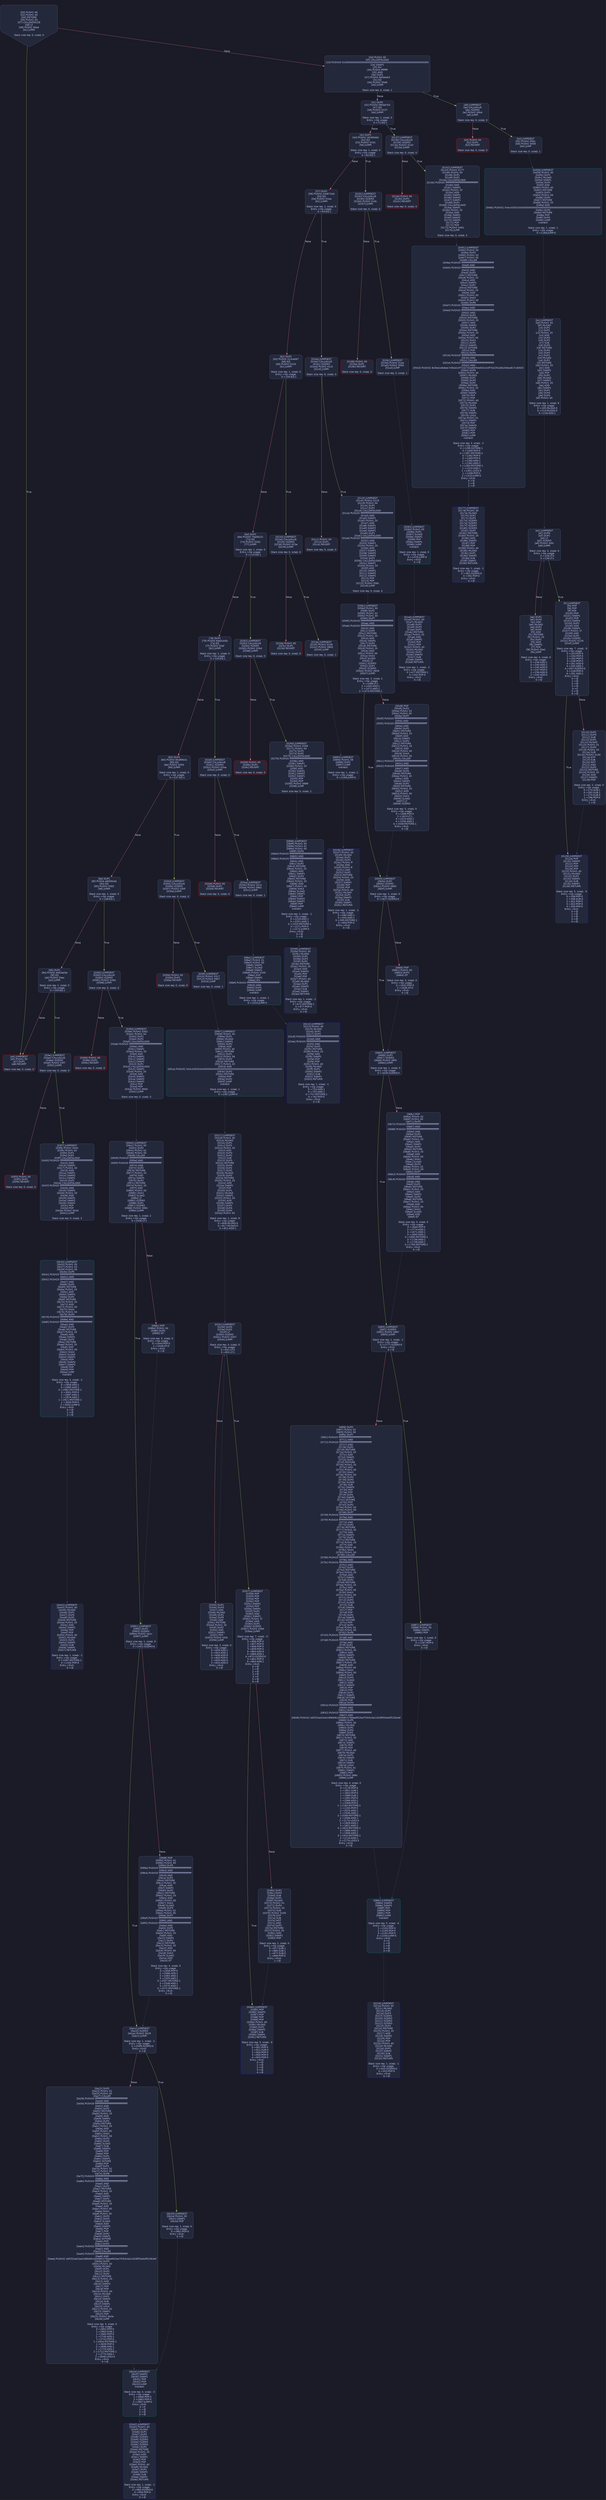 digraph G {
    node [shape=box, style="filled, rounded", color="#565f89", fontcolor="#c0caf5", fontname="Helvetica", fillcolor="#24283b"];
    edge [color="#414868", fontcolor="#c0caf5", fontname="Helvetica"];
    bgcolor="#1a1b26";
    0 [ label = "[00] PUSH1 60
[02] PUSH1 40
[04] MSTORE
[05] PUSH1 04
[07] CALLDATASIZE
[08] LT
[09] PUSH2 00a4
[0c] JUMPI

Stack size req: 0, sizeΔ: 0
" shape = invhouse]
    1 [ label = "[0d] PUSH1 00
[0f] CALLDATALOAD
[10] PUSH29 0100000000000000000000000000000000000000000000000000000000
[2e] SWAP1
[2f] DIV
[30] PUSH4 ffffffff
[35] AND
[36] DUP1
[37] PUSH4 06fdde03
[3c] EQ
[3d] PUSH2 00a9
[40] JUMPI

Stack size req: 0, sizeΔ: 1
"]
    2 [ label = "[41] DUP1
[42] PUSH4 095ea7b3
[47] EQ
[48] PUSH2 0137
[4b] JUMPI

Stack size req: 1, sizeΔ: 0
Entry->Op usage:
	0->71:EQ:1
"]
    3 [ label = "[4c] DUP1
[4d] PUSH4 18160ddd
[52] EQ
[53] PUSH2 0191
[56] JUMPI

Stack size req: 1, sizeΔ: 0
Entry->Op usage:
	0->82:EQ:1
"]
    4 [ label = "[57] DUP1
[58] PUSH4 23b872dd
[5d] EQ
[5e] PUSH2 01ba
[61] JUMPI

Stack size req: 1, sizeΔ: 0
Entry->Op usage:
	0->93:EQ:1
"]
    5 [ label = "[62] DUP1
[63] PUSH4 313ce567
[68] EQ
[69] PUSH2 0233
[6c] JUMPI

Stack size req: 1, sizeΔ: 0
Entry->Op usage:
	0->104:EQ:1
"]
    6 [ label = "[6d] DUP1
[6e] PUSH4 70a08231
[73] EQ
[74] PUSH2 0262
[77] JUMPI

Stack size req: 1, sizeΔ: 0
Entry->Op usage:
	0->115:EQ:1
"]
    7 [ label = "[78] DUP1
[79] PUSH4 8da5cb5b
[7e] EQ
[7f] PUSH2 02af
[82] JUMPI

Stack size req: 1, sizeΔ: 0
Entry->Op usage:
	0->126:EQ:1
"]
    8 [ label = "[83] DUP1
[84] PUSH4 95d89b41
[89] EQ
[8a] PUSH2 0304
[8d] JUMPI

Stack size req: 1, sizeΔ: 0
Entry->Op usage:
	0->137:EQ:1
"]
    9 [ label = "[8e] DUP1
[8f] PUSH4 a9059cbb
[94] EQ
[95] PUSH2 0392
[98] JUMPI

Stack size req: 1, sizeΔ: 0
Entry->Op usage:
	0->148:EQ:1
"]
    10 [ label = "[99] DUP1
[9a] PUSH4 dd62ed3e
[9f] EQ
[a0] PUSH2 03ec
[a3] JUMPI

Stack size req: 1, sizeΔ: 0
Entry->Op usage:
	0->159:EQ:1
"]
    11 [ label = "[a4] JUMPDEST
[a5] PUSH1 00
[a7] DUP1
[a8] REVERT

Stack size req: 0, sizeΔ: 0
" color = "red"]
    12 [ label = "[a9] JUMPDEST
[aa] CALLVALUE
[ab] ISZERO
[ac] PUSH2 00b4
[af] JUMPI

Stack size req: 0, sizeΔ: 0
"]
    13 [ label = "[b0] PUSH1 00
[b2] DUP1
[b3] REVERT

Stack size req: 0, sizeΔ: 0
" color = "red"]
    14 [ label = "[b4] JUMPDEST
[b5] PUSH2 00bc
[b8] PUSH2 0458
[bb] JUMP

Stack size req: 0, sizeΔ: 1
"]
    15 [ label = "[bc] JUMPDEST
[bd] PUSH1 40
[bf] MLOAD
[c0] DUP1
[c1] DUP1
[c2] PUSH1 20
[c4] ADD
[c5] DUP3
[c6] DUP2
[c7] SUB
[c8] DUP3
[c9] MSTORE
[ca] DUP4
[cb] DUP2
[cc] DUP2
[cd] MLOAD
[ce] DUP2
[cf] MSTORE
[d0] PUSH1 20
[d2] ADD
[d3] SWAP2
[d4] POP
[d5] DUP1
[d6] MLOAD
[d7] SWAP1
[d8] PUSH1 20
[da] ADD
[db] SWAP1
[dc] DUP1
[dd] DUP4
[de] DUP4
[df] PUSH1 00

Stack size req: 1, sizeΔ: 9
Entry->Op usage:
	0->205:MLOAD:0
	0->214:MLOAD:0
	0->218:ADD:1
"]
    16 [ label = "[e1] JUMPDEST
[e2] DUP4
[e3] DUP2
[e4] LT
[e5] ISZERO
[e6] PUSH2 00fc
[e9] JUMPI

Stack size req: 4, sizeΔ: 0
Entry->Op usage:
	0->228:LT:0
	3->228:LT:1
"]
    17 [ label = "[ea] DUP1
[eb] DUP3
[ec] ADD
[ed] MLOAD
[ee] DUP2
[ef] DUP5
[f0] ADD
[f1] MSTORE
[f2] PUSH1 20
[f4] DUP2
[f5] ADD
[f6] SWAP1
[f7] POP
[f8] PUSH2 00e1
[fb] JUMP

Stack size req: 3, sizeΔ: 0
Entry->Op usage:
	0->236:ADD:1
	0->240:ADD:1
	0->245:ADD:0
	0->247:POP:0
	1->236:ADD:0
	2->240:ADD:0
Entry->Exit:
	0->😵
"]
    18 [ label = "[fc] JUMPDEST
[fd] POP
[fe] POP
[ff] POP
[0100] POP
[0101] SWAP1
[0102] POP
[0103] SWAP1
[0104] DUP2
[0105] ADD
[0106] SWAP1
[0107] PUSH1 1f
[0109] AND
[010a] DUP1
[010b] ISZERO
[010c] PUSH2 0129
[010f] JUMPI

Stack size req: 7, sizeΔ: -5
Entry->Op usage:
	0->253:POP:0
	1->254:POP:0
	2->255:POP:0
	3->256:POP:0
	4->261:ADD:0
	4->265:AND:1
	4->267:ISZERO:0
	5->258:POP:0
	6->261:ADD:1
Entry->Exit:
	0->😵
	1->😵
	2->😵
	3->😵
	4->0
	5->😵
	6->😵
"]
    19 [ label = "[0110] DUP1
[0111] DUP3
[0112] SUB
[0113] DUP1
[0114] MLOAD
[0115] PUSH1 01
[0117] DUP4
[0118] PUSH1 20
[011a] SUB
[011b] PUSH2 0100
[011e] EXP
[011f] SUB
[0120] NOT
[0121] AND
[0122] DUP2
[0123] MSTORE
[0124] PUSH1 20
[0126] ADD
[0127] SWAP2
[0128] POP

Stack size req: 2, sizeΔ: 0
Entry->Op usage:
	0->274:SUB:1
	0->282:SUB:1
	1->274:SUB:0
	1->296:POP:0
Entry->Exit:
	1->😵
"]
    20 [ label = "[0129] JUMPDEST
[012a] POP
[012b] SWAP3
[012c] POP
[012d] POP
[012e] POP
[012f] PUSH1 40
[0131] MLOAD
[0132] DUP1
[0133] SWAP2
[0134] SUB
[0135] SWAP1
[0136] RETURN

Stack size req: 5, sizeΔ: -5
Entry->Op usage:
	0->298:POP:0
	1->308:SUB:0
	2->301:POP:0
	3->302:POP:0
	4->300:POP:0
Entry->Exit:
	0->😵
	1->😵
	2->😵
	3->😵
	4->😵
" color = "darkblue"]
    21 [ label = "[0137] JUMPDEST
[0138] CALLVALUE
[0139] ISZERO
[013a] PUSH2 0142
[013d] JUMPI

Stack size req: 0, sizeΔ: 0
"]
    22 [ label = "[013e] PUSH1 00
[0140] DUP1
[0141] REVERT

Stack size req: 0, sizeΔ: 0
" color = "red"]
    23 [ label = "[0142] JUMPDEST
[0143] PUSH2 0177
[0146] PUSH1 04
[0148] DUP1
[0149] DUP1
[014a] CALLDATALOAD
[014b] PUSH20 ffffffffffffffffffffffffffffffffffffffff
[0160] AND
[0161] SWAP1
[0162] PUSH1 20
[0164] ADD
[0165] SWAP1
[0166] SWAP2
[0167] SWAP1
[0168] DUP1
[0169] CALLDATALOAD
[016a] SWAP1
[016b] PUSH1 20
[016d] ADD
[016e] SWAP1
[016f] SWAP2
[0170] SWAP1
[0171] POP
[0172] POP
[0173] PUSH2 0491
[0176] JUMP

Stack size req: 0, sizeΔ: 3
"]
    24 [ label = "[0177] JUMPDEST
[0178] PUSH1 40
[017a] MLOAD
[017b] DUP1
[017c] DUP3
[017d] ISZERO
[017e] ISZERO
[017f] ISZERO
[0180] ISZERO
[0181] DUP2
[0182] MSTORE
[0183] PUSH1 20
[0185] ADD
[0186] SWAP2
[0187] POP
[0188] POP
[0189] PUSH1 40
[018b] MLOAD
[018c] DUP1
[018d] SWAP2
[018e] SUB
[018f] SWAP1
[0190] RETURN

Stack size req: 1, sizeΔ: -1
Entry->Op usage:
	0->381:ISZERO:0
	0->391:POP:0
Entry->Exit:
	0->😵
" color = "darkblue"]
    25 [ label = "[0191] JUMPDEST
[0192] CALLVALUE
[0193] ISZERO
[0194] PUSH2 019c
[0197] JUMPI

Stack size req: 0, sizeΔ: 0
"]
    26 [ label = "[0198] PUSH1 00
[019a] DUP1
[019b] REVERT

Stack size req: 0, sizeΔ: 0
" color = "red"]
    27 [ label = "[019c] JUMPDEST
[019d] PUSH2 01a4
[01a0] PUSH2 0583
[01a3] JUMP

Stack size req: 0, sizeΔ: 1
"]
    28 [ label = "[01a4] JUMPDEST
[01a5] PUSH1 40
[01a7] MLOAD
[01a8] DUP1
[01a9] DUP3
[01aa] DUP2
[01ab] MSTORE
[01ac] PUSH1 20
[01ae] ADD
[01af] SWAP2
[01b0] POP
[01b1] POP
[01b2] PUSH1 40
[01b4] MLOAD
[01b5] DUP1
[01b6] SWAP2
[01b7] SUB
[01b8] SWAP1
[01b9] RETURN

Stack size req: 1, sizeΔ: -1
Entry->Op usage:
	0->427:MSTORE:1
	0->432:POP:0
Entry->Exit:
	0->😵
" color = "darkblue"]
    29 [ label = "[01ba] JUMPDEST
[01bb] CALLVALUE
[01bc] ISZERO
[01bd] PUSH2 01c5
[01c0] JUMPI

Stack size req: 0, sizeΔ: 0
"]
    30 [ label = "[01c1] PUSH1 00
[01c3] DUP1
[01c4] REVERT

Stack size req: 0, sizeΔ: 0
" color = "red"]
    31 [ label = "[01c5] JUMPDEST
[01c6] PUSH2 0219
[01c9] PUSH1 04
[01cb] DUP1
[01cc] DUP1
[01cd] CALLDATALOAD
[01ce] PUSH20 ffffffffffffffffffffffffffffffffffffffff
[01e3] AND
[01e4] SWAP1
[01e5] PUSH1 20
[01e7] ADD
[01e8] SWAP1
[01e9] SWAP2
[01ea] SWAP1
[01eb] DUP1
[01ec] CALLDATALOAD
[01ed] PUSH20 ffffffffffffffffffffffffffffffffffffffff
[0202] AND
[0203] SWAP1
[0204] PUSH1 20
[0206] ADD
[0207] SWAP1
[0208] SWAP2
[0209] SWAP1
[020a] DUP1
[020b] CALLDATALOAD
[020c] SWAP1
[020d] PUSH1 20
[020f] ADD
[0210] SWAP1
[0211] SWAP2
[0212] SWAP1
[0213] POP
[0214] POP
[0215] PUSH2 058c
[0218] JUMP

Stack size req: 0, sizeΔ: 4
"]
    32 [ label = "[0219] JUMPDEST
[021a] PUSH1 40
[021c] MLOAD
[021d] DUP1
[021e] DUP3
[021f] ISZERO
[0220] ISZERO
[0221] ISZERO
[0222] ISZERO
[0223] DUP2
[0224] MSTORE
[0225] PUSH1 20
[0227] ADD
[0228] SWAP2
[0229] POP
[022a] POP
[022b] PUSH1 40
[022d] MLOAD
[022e] DUP1
[022f] SWAP2
[0230] SUB
[0231] SWAP1
[0232] RETURN

Stack size req: 1, sizeΔ: -1
Entry->Op usage:
	0->543:ISZERO:0
	0->553:POP:0
Entry->Exit:
	0->😵
" color = "darkblue"]
    33 [ label = "[0233] JUMPDEST
[0234] CALLVALUE
[0235] ISZERO
[0236] PUSH2 023e
[0239] JUMPI

Stack size req: 0, sizeΔ: 0
"]
    34 [ label = "[023a] PUSH1 00
[023c] DUP1
[023d] REVERT

Stack size req: 0, sizeΔ: 0
" color = "red"]
    35 [ label = "[023e] JUMPDEST
[023f] PUSH2 0246
[0242] PUSH2 0893
[0245] JUMP

Stack size req: 0, sizeΔ: 1
"]
    36 [ label = "[0246] JUMPDEST
[0247] PUSH1 40
[0249] MLOAD
[024a] DUP1
[024b] DUP3
[024c] PUSH1 ff
[024e] AND
[024f] PUSH1 ff
[0251] AND
[0252] DUP2
[0253] MSTORE
[0254] PUSH1 20
[0256] ADD
[0257] SWAP2
[0258] POP
[0259] POP
[025a] PUSH1 40
[025c] MLOAD
[025d] DUP1
[025e] SWAP2
[025f] SUB
[0260] SWAP1
[0261] RETURN

Stack size req: 1, sizeΔ: -1
Entry->Op usage:
	0->590:AND:1
	0->593:AND:1
	0->595:MSTORE:1
	0->600:POP:0
Entry->Exit:
	0->😵
" color = "darkblue"]
    37 [ label = "[0262] JUMPDEST
[0263] CALLVALUE
[0264] ISZERO
[0265] PUSH2 026d
[0268] JUMPI

Stack size req: 0, sizeΔ: 0
"]
    38 [ label = "[0269] PUSH1 00
[026b] DUP1
[026c] REVERT

Stack size req: 0, sizeΔ: 0
" color = "red"]
    39 [ label = "[026d] JUMPDEST
[026e] PUSH2 0299
[0271] PUSH1 04
[0273] DUP1
[0274] DUP1
[0275] CALLDATALOAD
[0276] PUSH20 ffffffffffffffffffffffffffffffffffffffff
[028b] AND
[028c] SWAP1
[028d] PUSH1 20
[028f] ADD
[0290] SWAP1
[0291] SWAP2
[0292] SWAP1
[0293] POP
[0294] POP
[0295] PUSH2 0898
[0298] JUMP

Stack size req: 0, sizeΔ: 2
"]
    40 [ label = "[0299] JUMPDEST
[029a] PUSH1 40
[029c] MLOAD
[029d] DUP1
[029e] DUP3
[029f] DUP2
[02a0] MSTORE
[02a1] PUSH1 20
[02a3] ADD
[02a4] SWAP2
[02a5] POP
[02a6] POP
[02a7] PUSH1 40
[02a9] MLOAD
[02aa] DUP1
[02ab] SWAP2
[02ac] SUB
[02ad] SWAP1
[02ae] RETURN

Stack size req: 1, sizeΔ: -1
Entry->Op usage:
	0->672:MSTORE:1
	0->677:POP:0
Entry->Exit:
	0->😵
" color = "darkblue"]
    41 [ label = "[02af] JUMPDEST
[02b0] CALLVALUE
[02b1] ISZERO
[02b2] PUSH2 02ba
[02b5] JUMPI

Stack size req: 0, sizeΔ: 0
"]
    42 [ label = "[02b6] PUSH1 00
[02b8] DUP1
[02b9] REVERT

Stack size req: 0, sizeΔ: 0
" color = "red"]
    43 [ label = "[02ba] JUMPDEST
[02bb] PUSH2 02c2
[02be] PUSH2 08e1
[02c1] JUMP

Stack size req: 0, sizeΔ: 1
"]
    44 [ label = "[02c2] JUMPDEST
[02c3] PUSH1 40
[02c5] MLOAD
[02c6] DUP1
[02c7] DUP3
[02c8] PUSH20 ffffffffffffffffffffffffffffffffffffffff
[02dd] AND
[02de] PUSH20 ffffffffffffffffffffffffffffffffffffffff
[02f3] AND
[02f4] DUP2
[02f5] MSTORE
[02f6] PUSH1 20
[02f8] ADD
[02f9] SWAP2
[02fa] POP
[02fb] POP
[02fc] PUSH1 40
[02fe] MLOAD
[02ff] DUP1
[0300] SWAP2
[0301] SUB
[0302] SWAP1
[0303] RETURN

Stack size req: 1, sizeΔ: -1
Entry->Op usage:
	0->733:AND:1
	0->755:AND:1
	0->757:MSTORE:1
	0->762:POP:0
Entry->Exit:
	0->😵
" color = "darkblue"]
    45 [ label = "[0304] JUMPDEST
[0305] CALLVALUE
[0306] ISZERO
[0307] PUSH2 030f
[030a] JUMPI

Stack size req: 0, sizeΔ: 0
"]
    46 [ label = "[030b] PUSH1 00
[030d] DUP1
[030e] REVERT

Stack size req: 0, sizeΔ: 0
" color = "red"]
    47 [ label = "[030f] JUMPDEST
[0310] PUSH2 0317
[0313] PUSH2 0907
[0316] JUMP

Stack size req: 0, sizeΔ: 1
"]
    48 [ label = "[0317] JUMPDEST
[0318] PUSH1 40
[031a] MLOAD
[031b] DUP1
[031c] DUP1
[031d] PUSH1 20
[031f] ADD
[0320] DUP3
[0321] DUP2
[0322] SUB
[0323] DUP3
[0324] MSTORE
[0325] DUP4
[0326] DUP2
[0327] DUP2
[0328] MLOAD
[0329] DUP2
[032a] MSTORE
[032b] PUSH1 20
[032d] ADD
[032e] SWAP2
[032f] POP
[0330] DUP1
[0331] MLOAD
[0332] SWAP1
[0333] PUSH1 20
[0335] ADD
[0336] SWAP1
[0337] DUP1
[0338] DUP4
[0339] DUP4
[033a] PUSH1 00

Stack size req: 1, sizeΔ: 9
Entry->Op usage:
	0->808:MLOAD:0
	0->817:MLOAD:0
	0->821:ADD:1
"]
    49 [ label = "[033c] JUMPDEST
[033d] DUP4
[033e] DUP2
[033f] LT
[0340] ISZERO
[0341] PUSH2 0357
[0344] JUMPI

Stack size req: 4, sizeΔ: 0
Entry->Op usage:
	0->831:LT:0
	3->831:LT:1
"]
    50 [ label = "[0345] DUP1
[0346] DUP3
[0347] ADD
[0348] MLOAD
[0349] DUP2
[034a] DUP5
[034b] ADD
[034c] MSTORE
[034d] PUSH1 20
[034f] DUP2
[0350] ADD
[0351] SWAP1
[0352] POP
[0353] PUSH2 033c
[0356] JUMP

Stack size req: 3, sizeΔ: 0
Entry->Op usage:
	0->839:ADD:1
	0->843:ADD:1
	0->848:ADD:0
	0->850:POP:0
	1->839:ADD:0
	2->843:ADD:0
Entry->Exit:
	0->😵
"]
    51 [ label = "[0357] JUMPDEST
[0358] POP
[0359] POP
[035a] POP
[035b] POP
[035c] SWAP1
[035d] POP
[035e] SWAP1
[035f] DUP2
[0360] ADD
[0361] SWAP1
[0362] PUSH1 1f
[0364] AND
[0365] DUP1
[0366] ISZERO
[0367] PUSH2 0384
[036a] JUMPI

Stack size req: 7, sizeΔ: -5
Entry->Op usage:
	0->856:POP:0
	1->857:POP:0
	2->858:POP:0
	3->859:POP:0
	4->864:ADD:0
	4->868:AND:1
	4->870:ISZERO:0
	5->861:POP:0
	6->864:ADD:1
Entry->Exit:
	0->😵
	1->😵
	2->😵
	3->😵
	4->0
	5->😵
	6->😵
"]
    52 [ label = "[036b] DUP1
[036c] DUP3
[036d] SUB
[036e] DUP1
[036f] MLOAD
[0370] PUSH1 01
[0372] DUP4
[0373] PUSH1 20
[0375] SUB
[0376] PUSH2 0100
[0379] EXP
[037a] SUB
[037b] NOT
[037c] AND
[037d] DUP2
[037e] MSTORE
[037f] PUSH1 20
[0381] ADD
[0382] SWAP2
[0383] POP

Stack size req: 2, sizeΔ: 0
Entry->Op usage:
	0->877:SUB:1
	0->885:SUB:1
	1->877:SUB:0
	1->899:POP:0
Entry->Exit:
	1->😵
"]
    53 [ label = "[0384] JUMPDEST
[0385] POP
[0386] SWAP3
[0387] POP
[0388] POP
[0389] POP
[038a] PUSH1 40
[038c] MLOAD
[038d] DUP1
[038e] SWAP2
[038f] SUB
[0390] SWAP1
[0391] RETURN

Stack size req: 5, sizeΔ: -5
Entry->Op usage:
	0->901:POP:0
	1->911:SUB:0
	2->904:POP:0
	3->905:POP:0
	4->903:POP:0
Entry->Exit:
	0->😵
	1->😵
	2->😵
	3->😵
	4->😵
" color = "darkblue"]
    54 [ label = "[0392] JUMPDEST
[0393] CALLVALUE
[0394] ISZERO
[0395] PUSH2 039d
[0398] JUMPI

Stack size req: 0, sizeΔ: 0
"]
    55 [ label = "[0399] PUSH1 00
[039b] DUP1
[039c] REVERT

Stack size req: 0, sizeΔ: 0
" color = "red"]
    56 [ label = "[039d] JUMPDEST
[039e] PUSH2 03d2
[03a1] PUSH1 04
[03a3] DUP1
[03a4] DUP1
[03a5] CALLDATALOAD
[03a6] PUSH20 ffffffffffffffffffffffffffffffffffffffff
[03bb] AND
[03bc] SWAP1
[03bd] PUSH1 20
[03bf] ADD
[03c0] SWAP1
[03c1] SWAP2
[03c2] SWAP1
[03c3] DUP1
[03c4] CALLDATALOAD
[03c5] SWAP1
[03c6] PUSH1 20
[03c8] ADD
[03c9] SWAP1
[03ca] SWAP2
[03cb] SWAP1
[03cc] POP
[03cd] POP
[03ce] PUSH2 0940
[03d1] JUMP

Stack size req: 0, sizeΔ: 3
"]
    57 [ label = "[03d2] JUMPDEST
[03d3] PUSH1 40
[03d5] MLOAD
[03d6] DUP1
[03d7] DUP3
[03d8] ISZERO
[03d9] ISZERO
[03da] ISZERO
[03db] ISZERO
[03dc] DUP2
[03dd] MSTORE
[03de] PUSH1 20
[03e0] ADD
[03e1] SWAP2
[03e2] POP
[03e3] POP
[03e4] PUSH1 40
[03e6] MLOAD
[03e7] DUP1
[03e8] SWAP2
[03e9] SUB
[03ea] SWAP1
[03eb] RETURN

Stack size req: 1, sizeΔ: -1
Entry->Op usage:
	0->984:ISZERO:0
	0->994:POP:0
Entry->Exit:
	0->😵
" color = "darkblue"]
    58 [ label = "[03ec] JUMPDEST
[03ed] CALLVALUE
[03ee] ISZERO
[03ef] PUSH2 03f7
[03f2] JUMPI

Stack size req: 0, sizeΔ: 0
"]
    59 [ label = "[03f3] PUSH1 00
[03f5] DUP1
[03f6] REVERT

Stack size req: 0, sizeΔ: 0
" color = "red"]
    60 [ label = "[03f7] JUMPDEST
[03f8] PUSH2 0442
[03fb] PUSH1 04
[03fd] DUP1
[03fe] DUP1
[03ff] CALLDATALOAD
[0400] PUSH20 ffffffffffffffffffffffffffffffffffffffff
[0415] AND
[0416] SWAP1
[0417] PUSH1 20
[0419] ADD
[041a] SWAP1
[041b] SWAP2
[041c] SWAP1
[041d] DUP1
[041e] CALLDATALOAD
[041f] PUSH20 ffffffffffffffffffffffffffffffffffffffff
[0434] AND
[0435] SWAP1
[0436] PUSH1 20
[0438] ADD
[0439] SWAP1
[043a] SWAP2
[043b] SWAP1
[043c] POP
[043d] POP
[043e] PUSH2 0b34
[0441] JUMP

Stack size req: 0, sizeΔ: 3
"]
    61 [ label = "[0442] JUMPDEST
[0443] PUSH1 40
[0445] MLOAD
[0446] DUP1
[0447] DUP3
[0448] DUP2
[0449] MSTORE
[044a] PUSH1 20
[044c] ADD
[044d] SWAP2
[044e] POP
[044f] POP
[0450] PUSH1 40
[0452] MLOAD
[0453] DUP1
[0454] SWAP2
[0455] SUB
[0456] SWAP1
[0457] RETURN

Stack size req: 1, sizeΔ: -1
Entry->Op usage:
	0->1097:MSTORE:1
	0->1102:POP:0
Entry->Exit:
	0->😵
" color = "darkblue"]
    62 [ label = "[0458] JUMPDEST
[0459] PUSH1 40
[045b] DUP1
[045c] MLOAD
[045d] SWAP1
[045e] DUP2
[045f] ADD
[0460] PUSH1 40
[0462] MSTORE
[0463] DUP1
[0464] PUSH1 06
[0466] DUP2
[0467] MSTORE
[0468] PUSH1 20
[046a] ADD
[046b] PUSH32 544c435553440000000000000000000000000000000000000000000000000000
[048c] DUP2
[048d] MSTORE
[048e] POP
[048f] DUP2
[0490] JUMP
Indirect!

Stack size req: 1, sizeΔ: 1
Entry->Op usage:
	0->1168:JUMP:0
" color = "teal"]
    63 [ label = "[0491] JUMPDEST
[0492] PUSH1 00
[0494] DUP2
[0495] PUSH1 03
[0497] PUSH1 00
[0499] CALLER
[049a] PUSH20 ffffffffffffffffffffffffffffffffffffffff
[04af] AND
[04b0] PUSH20 ffffffffffffffffffffffffffffffffffffffff
[04c5] AND
[04c6] DUP2
[04c7] MSTORE
[04c8] PUSH1 20
[04ca] ADD
[04cb] SWAP1
[04cc] DUP2
[04cd] MSTORE
[04ce] PUSH1 20
[04d0] ADD
[04d1] PUSH1 00
[04d3] SHA3
[04d4] PUSH1 00
[04d6] DUP6
[04d7] PUSH20 ffffffffffffffffffffffffffffffffffffffff
[04ec] AND
[04ed] PUSH20 ffffffffffffffffffffffffffffffffffffffff
[0502] AND
[0503] DUP2
[0504] MSTORE
[0505] PUSH1 20
[0507] ADD
[0508] SWAP1
[0509] DUP2
[050a] MSTORE
[050b] PUSH1 20
[050d] ADD
[050e] PUSH1 00
[0510] SHA3
[0511] DUP2
[0512] SWAP1
[0513] SSTORE
[0514] POP
[0515] DUP3
[0516] PUSH20 ffffffffffffffffffffffffffffffffffffffff
[052b] AND
[052c] CALLER
[052d] PUSH20 ffffffffffffffffffffffffffffffffffffffff
[0542] AND
[0543] PUSH32 8c5be1e5ebec7d5bd14f71427d1e84f3dd0314c0f7b2291e5b200ac8c7c3b925
[0564] DUP5
[0565] PUSH1 40
[0567] MLOAD
[0568] DUP1
[0569] DUP3
[056a] DUP2
[056b] MSTORE
[056c] PUSH1 20
[056e] ADD
[056f] SWAP2
[0570] POP
[0571] POP
[0572] PUSH1 40
[0574] MLOAD
[0575] DUP1
[0576] SWAP2
[0577] SUB
[0578] SWAP1
[0579] LOG3
[057a] PUSH1 01
[057c] SWAP1
[057d] POP
[057e] SWAP3
[057f] SWAP2
[0580] POP
[0581] POP
[0582] JUMP
Indirect!

Stack size req: 3, sizeΔ: -2
Entry->Op usage:
	0->1299:SSTORE:1
	0->1300:POP:0
	0->1387:MSTORE:1
	0->1392:POP:0
	0->1409:POP:0
	1->1260:AND:1
	1->1282:AND:1
	1->1284:MSTORE:1
	1->1323:AND:1
	1->1401:LOG3:4
	1->1408:POP:0
	2->1410:JUMP:0
Entry->Exit:
	0->😵
	1->😵
	2->😵
" color = "teal"]
    64 [ label = "[0583] JUMPDEST
[0584] PUSH1 00
[0586] DUP1
[0587] SLOAD
[0588] SWAP1
[0589] POP
[058a] SWAP1
[058b] JUMP
Indirect!

Stack size req: 1, sizeΔ: 0
Entry->Op usage:
	0->1419:JUMP:0
Entry->Exit:
	0->😵
" color = "teal"]
    65 [ label = "[058c] JUMPDEST
[058d] PUSH1 00
[058f] DUP2
[0590] PUSH1 02
[0592] PUSH1 00
[0594] DUP7
[0595] PUSH20 ffffffffffffffffffffffffffffffffffffffff
[05aa] AND
[05ab] PUSH20 ffffffffffffffffffffffffffffffffffffffff
[05c0] AND
[05c1] DUP2
[05c2] MSTORE
[05c3] PUSH1 20
[05c5] ADD
[05c6] SWAP1
[05c7] DUP2
[05c8] MSTORE
[05c9] PUSH1 20
[05cb] ADD
[05cc] PUSH1 00
[05ce] SHA3
[05cf] SLOAD
[05d0] LT
[05d1] ISZERO
[05d2] DUP1
[05d3] ISZERO
[05d4] PUSH2 0659
[05d7] JUMPI

Stack size req: 3, sizeΔ: 2
Entry->Op usage:
	0->1488:LT:1
	2->1450:AND:1
	2->1472:AND:1
	2->1474:MSTORE:1
"]
    66 [ label = "[05d8] POP
[05d9] DUP2
[05da] PUSH1 03
[05dc] PUSH1 00
[05de] DUP7
[05df] PUSH20 ffffffffffffffffffffffffffffffffffffffff
[05f4] AND
[05f5] PUSH20 ffffffffffffffffffffffffffffffffffffffff
[060a] AND
[060b] DUP2
[060c] MSTORE
[060d] PUSH1 20
[060f] ADD
[0610] SWAP1
[0611] DUP2
[0612] MSTORE
[0613] PUSH1 20
[0615] ADD
[0616] PUSH1 00
[0618] SHA3
[0619] PUSH1 00
[061b] CALLER
[061c] PUSH20 ffffffffffffffffffffffffffffffffffffffff
[0631] AND
[0632] PUSH20 ffffffffffffffffffffffffffffffffffffffff
[0647] AND
[0648] DUP2
[0649] MSTORE
[064a] PUSH1 20
[064c] ADD
[064d] SWAP1
[064e] DUP2
[064f] MSTORE
[0650] PUSH1 20
[0652] ADD
[0653] PUSH1 00
[0655] SHA3
[0656] SLOAD
[0657] LT
[0658] ISZERO

Stack size req: 5, sizeΔ: 0
Entry->Op usage:
	0->1496:POP:0
	2->1623:LT:1
	4->1524:AND:1
	4->1546:AND:1
	4->1548:MSTORE:1
Entry->Exit:
	0->😵
"]
    67 [ label = "[0659] JUMPDEST
[065a] DUP1
[065b] ISZERO
[065c] PUSH2 0665
[065f] JUMPI

Stack size req: 1, sizeΔ: 0
Entry->Op usage:
	0->1627:ISZERO:0
"]
    68 [ label = "[0660] POP
[0661] PUSH1 00
[0663] DUP3
[0664] GT

Stack size req: 3, sizeΔ: 0
Entry->Op usage:
	0->1632:POP:0
	2->1636:GT:0
Entry->Exit:
	0->😵
"]
    69 [ label = "[0665] JUMPDEST
[0666] DUP1
[0667] ISZERO
[0668] PUSH2 06f0
[066b] JUMPI

Stack size req: 1, sizeΔ: 0
Entry->Op usage:
	0->1639:ISZERO:0
"]
    70 [ label = "[066c] POP
[066d] PUSH1 02
[066f] PUSH1 00
[0671] DUP5
[0672] PUSH20 ffffffffffffffffffffffffffffffffffffffff
[0687] AND
[0688] PUSH20 ffffffffffffffffffffffffffffffffffffffff
[069d] AND
[069e] DUP2
[069f] MSTORE
[06a0] PUSH1 20
[06a2] ADD
[06a3] SWAP1
[06a4] DUP2
[06a5] MSTORE
[06a6] PUSH1 20
[06a8] ADD
[06a9] PUSH1 00
[06ab] SHA3
[06ac] SLOAD
[06ad] DUP3
[06ae] PUSH1 02
[06b0] PUSH1 00
[06b2] DUP7
[06b3] PUSH20 ffffffffffffffffffffffffffffffffffffffff
[06c8] AND
[06c9] PUSH20 ffffffffffffffffffffffffffffffffffffffff
[06de] AND
[06df] DUP2
[06e0] MSTORE
[06e1] PUSH1 20
[06e3] ADD
[06e4] SWAP1
[06e5] DUP2
[06e6] MSTORE
[06e7] PUSH1 20
[06e9] ADD
[06ea] PUSH1 00
[06ec] SHA3
[06ed] SLOAD
[06ee] ADD
[06ef] GT

Stack size req: 4, sizeΔ: 0
Entry->Op usage:
	0->1644:POP:0
	2->1774:ADD:1
	3->1671:AND:1
	3->1693:AND:1
	3->1695:MSTORE:1
	3->1736:AND:1
	3->1758:AND:1
	3->1760:MSTORE:1
Entry->Exit:
	0->😵
"]
    71 [ label = "[06f0] JUMPDEST
[06f1] ISZERO
[06f2] PUSH2 0887
[06f5] JUMPI

Stack size req: 1, sizeΔ: -1
Entry->Op usage:
	0->1777:ISZERO:0
Entry->Exit:
	0->😵
"]
    72 [ label = "[06f6] DUP2
[06f7] PUSH1 02
[06f9] PUSH1 00
[06fb] DUP7
[06fc] PUSH20 ffffffffffffffffffffffffffffffffffffffff
[0711] AND
[0712] PUSH20 ffffffffffffffffffffffffffffffffffffffff
[0727] AND
[0728] DUP2
[0729] MSTORE
[072a] PUSH1 20
[072c] ADD
[072d] SWAP1
[072e] DUP2
[072f] MSTORE
[0730] PUSH1 20
[0732] ADD
[0733] PUSH1 00
[0735] SHA3
[0736] PUSH1 00
[0738] DUP3
[0739] DUP3
[073a] SLOAD
[073b] SUB
[073c] SWAP3
[073d] POP
[073e] POP
[073f] DUP2
[0740] SWAP1
[0741] SSTORE
[0742] POP
[0743] DUP2
[0744] PUSH1 03
[0746] PUSH1 00
[0748] DUP7
[0749] PUSH20 ffffffffffffffffffffffffffffffffffffffff
[075e] AND
[075f] PUSH20 ffffffffffffffffffffffffffffffffffffffff
[0774] AND
[0775] DUP2
[0776] MSTORE
[0777] PUSH1 20
[0779] ADD
[077a] SWAP1
[077b] DUP2
[077c] MSTORE
[077d] PUSH1 20
[077f] ADD
[0780] PUSH1 00
[0782] SHA3
[0783] PUSH1 00
[0785] CALLER
[0786] PUSH20 ffffffffffffffffffffffffffffffffffffffff
[079b] AND
[079c] PUSH20 ffffffffffffffffffffffffffffffffffffffff
[07b1] AND
[07b2] DUP2
[07b3] MSTORE
[07b4] PUSH1 20
[07b6] ADD
[07b7] SWAP1
[07b8] DUP2
[07b9] MSTORE
[07ba] PUSH1 20
[07bc] ADD
[07bd] PUSH1 00
[07bf] SHA3
[07c0] PUSH1 00
[07c2] DUP3
[07c3] DUP3
[07c4] SLOAD
[07c5] SUB
[07c6] SWAP3
[07c7] POP
[07c8] POP
[07c9] DUP2
[07ca] SWAP1
[07cb] SSTORE
[07cc] POP
[07cd] DUP2
[07ce] PUSH1 02
[07d0] PUSH1 00
[07d2] DUP6
[07d3] PUSH20 ffffffffffffffffffffffffffffffffffffffff
[07e8] AND
[07e9] PUSH20 ffffffffffffffffffffffffffffffffffffffff
[07fe] AND
[07ff] DUP2
[0800] MSTORE
[0801] PUSH1 20
[0803] ADD
[0804] SWAP1
[0805] DUP2
[0806] MSTORE
[0807] PUSH1 20
[0809] ADD
[080a] PUSH1 00
[080c] SHA3
[080d] PUSH1 00
[080f] DUP3
[0810] DUP3
[0811] SLOAD
[0812] ADD
[0813] SWAP3
[0814] POP
[0815] POP
[0816] DUP2
[0817] SWAP1
[0818] SSTORE
[0819] POP
[081a] DUP3
[081b] PUSH20 ffffffffffffffffffffffffffffffffffffffff
[0830] AND
[0831] DUP5
[0832] PUSH20 ffffffffffffffffffffffffffffffffffffffff
[0847] AND
[0848] PUSH32 ddf252ad1be2c89b69c2b068fc378daa952ba7f163c4a11628f55a4df523b3ef
[0869] DUP5
[086a] PUSH1 40
[086c] MLOAD
[086d] DUP1
[086e] DUP3
[086f] DUP2
[0870] MSTORE
[0871] PUSH1 20
[0873] ADD
[0874] SWAP2
[0875] POP
[0876] POP
[0877] PUSH1 40
[0879] MLOAD
[087a] DUP1
[087b] SWAP2
[087c] SUB
[087d] SWAP1
[087e] LOG3
[087f] PUSH1 01
[0881] SWAP1
[0882] POP
[0883] PUSH2 088c
[0886] JUMP

Stack size req: 4, sizeΔ: 0
Entry->Op usage:
	0->2178:POP:0
	1->1851:SUB:1
	1->1853:POP:0
	1->1989:SUB:1
	1->1991:POP:0
	1->2066:ADD:1
	1->2068:POP:0
	1->2160:MSTORE:1
	1->2165:POP:0
	2->2024:AND:1
	2->2046:AND:1
	2->2048:MSTORE:1
	2->2096:AND:1
	2->2174:LOG3:4
	3->1809:AND:1
	3->1831:AND:1
	3->1833:MSTORE:1
	3->1886:AND:1
	3->1908:AND:1
	3->1910:MSTORE:1
	3->2119:AND:1
	3->2174:LOG3:3
Entry->Exit:
	0->😵
"]
    73 [ label = "[0887] JUMPDEST
[0888] PUSH1 00
[088a] SWAP1
[088b] POP

Stack size req: 1, sizeΔ: 0
Entry->Op usage:
	0->2187:POP:0
Entry->Exit:
	0->😵
"]
    74 [ label = "[088c] JUMPDEST
[088d] SWAP4
[088e] SWAP3
[088f] POP
[0890] POP
[0891] POP
[0892] JUMP
Indirect!

Stack size req: 5, sizeΔ: -4
Entry->Op usage:
	1->2192:POP:0
	2->2193:POP:0
	3->2191:POP:0
	4->2194:JUMP:0
Entry->Exit:
	0->0
	1->😵
	2->😵
	3->😵
	4->😵
" color = "teal"]
    75 [ label = "[0893] JUMPDEST
[0894] PUSH1 08
[0896] DUP2
[0897] JUMP
Indirect!

Stack size req: 1, sizeΔ: 1
Entry->Op usage:
	0->2199:JUMP:0
" color = "teal"]
    76 [ label = "[0898] JUMPDEST
[0899] PUSH1 00
[089b] PUSH1 02
[089d] PUSH1 00
[089f] DUP4
[08a0] PUSH20 ffffffffffffffffffffffffffffffffffffffff
[08b5] AND
[08b6] PUSH20 ffffffffffffffffffffffffffffffffffffffff
[08cb] AND
[08cc] DUP2
[08cd] MSTORE
[08ce] PUSH1 20
[08d0] ADD
[08d1] SWAP1
[08d2] DUP2
[08d3] MSTORE
[08d4] PUSH1 20
[08d6] ADD
[08d7] PUSH1 00
[08d9] SHA3
[08da] SLOAD
[08db] SWAP1
[08dc] POP
[08dd] SWAP2
[08de] SWAP1
[08df] POP
[08e0] JUMP
Indirect!

Stack size req: 2, sizeΔ: -1
Entry->Op usage:
	0->2229:AND:1
	0->2251:AND:1
	0->2253:MSTORE:1
	0->2271:POP:0
	1->2272:JUMP:0
Entry->Exit:
	0->😵
	1->😵
" color = "teal"]
    77 [ label = "[08e1] JUMPDEST
[08e2] PUSH1 01
[08e4] PUSH1 00
[08e6] SWAP1
[08e7] SLOAD
[08e8] SWAP1
[08e9] PUSH2 0100
[08ec] EXP
[08ed] SWAP1
[08ee] DIV
[08ef] PUSH20 ffffffffffffffffffffffffffffffffffffffff
[0904] AND
[0905] DUP2
[0906] JUMP
Indirect!

Stack size req: 1, sizeΔ: 1
Entry->Op usage:
	0->2310:JUMP:0
" color = "teal"]
    78 [ label = "[0907] JUMPDEST
[0908] PUSH1 40
[090a] DUP1
[090b] MLOAD
[090c] SWAP1
[090d] DUP2
[090e] ADD
[090f] PUSH1 40
[0911] MSTORE
[0912] DUP1
[0913] PUSH1 06
[0915] DUP2
[0916] MSTORE
[0917] PUSH1 20
[0919] ADD
[091a] PUSH32 544c435553440000000000000000000000000000000000000000000000000000
[093b] DUP2
[093c] MSTORE
[093d] POP
[093e] DUP2
[093f] JUMP
Indirect!

Stack size req: 1, sizeΔ: 1
Entry->Op usage:
	0->2367:JUMP:0
" color = "teal"]
    79 [ label = "[0940] JUMPDEST
[0941] PUSH1 00
[0943] DUP2
[0944] PUSH1 02
[0946] PUSH1 00
[0948] CALLER
[0949] PUSH20 ffffffffffffffffffffffffffffffffffffffff
[095e] AND
[095f] PUSH20 ffffffffffffffffffffffffffffffffffffffff
[0974] AND
[0975] DUP2
[0976] MSTORE
[0977] PUSH1 20
[0979] ADD
[097a] SWAP1
[097b] DUP2
[097c] MSTORE
[097d] PUSH1 20
[097f] ADD
[0980] PUSH1 00
[0982] SHA3
[0983] SLOAD
[0984] LT
[0985] ISZERO
[0986] DUP1
[0987] ISZERO
[0988] PUSH2 0991
[098b] JUMPI

Stack size req: 1, sizeΔ: 2
Entry->Op usage:
	0->2436:LT:1
"]
    80 [ label = "[098c] POP
[098d] PUSH1 00
[098f] DUP3
[0990] GT

Stack size req: 3, sizeΔ: 0
Entry->Op usage:
	0->2444:POP:0
	2->2448:GT:0
Entry->Exit:
	0->😵
"]
    81 [ label = "[0991] JUMPDEST
[0992] DUP1
[0993] ISZERO
[0994] PUSH2 0a1c
[0997] JUMPI

Stack size req: 1, sizeΔ: 0
Entry->Op usage:
	0->2451:ISZERO:0
"]
    82 [ label = "[0998] POP
[0999] PUSH1 02
[099b] PUSH1 00
[099d] DUP5
[099e] PUSH20 ffffffffffffffffffffffffffffffffffffffff
[09b3] AND
[09b4] PUSH20 ffffffffffffffffffffffffffffffffffffffff
[09c9] AND
[09ca] DUP2
[09cb] MSTORE
[09cc] PUSH1 20
[09ce] ADD
[09cf] SWAP1
[09d0] DUP2
[09d1] MSTORE
[09d2] PUSH1 20
[09d4] ADD
[09d5] PUSH1 00
[09d7] SHA3
[09d8] SLOAD
[09d9] DUP3
[09da] PUSH1 02
[09dc] PUSH1 00
[09de] DUP7
[09df] PUSH20 ffffffffffffffffffffffffffffffffffffffff
[09f4] AND
[09f5] PUSH20 ffffffffffffffffffffffffffffffffffffffff
[0a0a] AND
[0a0b] DUP2
[0a0c] MSTORE
[0a0d] PUSH1 20
[0a0f] ADD
[0a10] SWAP1
[0a11] DUP2
[0a12] MSTORE
[0a13] PUSH1 20
[0a15] ADD
[0a16] PUSH1 00
[0a18] SHA3
[0a19] SLOAD
[0a1a] ADD
[0a1b] GT

Stack size req: 4, sizeΔ: 0
Entry->Op usage:
	0->2456:POP:0
	2->2586:ADD:1
	3->2483:AND:1
	3->2505:AND:1
	3->2507:MSTORE:1
	3->2548:AND:1
	3->2570:AND:1
	3->2572:MSTORE:1
Entry->Exit:
	0->😵
"]
    83 [ label = "[0a1c] JUMPDEST
[0a1d] ISZERO
[0a1e] PUSH2 0b29
[0a21] JUMPI

Stack size req: 1, sizeΔ: -1
Entry->Op usage:
	0->2589:ISZERO:0
Entry->Exit:
	0->😵
"]
    84 [ label = "[0a22] DUP2
[0a23] PUSH1 02
[0a25] PUSH1 00
[0a27] CALLER
[0a28] PUSH20 ffffffffffffffffffffffffffffffffffffffff
[0a3d] AND
[0a3e] PUSH20 ffffffffffffffffffffffffffffffffffffffff
[0a53] AND
[0a54] DUP2
[0a55] MSTORE
[0a56] PUSH1 20
[0a58] ADD
[0a59] SWAP1
[0a5a] DUP2
[0a5b] MSTORE
[0a5c] PUSH1 20
[0a5e] ADD
[0a5f] PUSH1 00
[0a61] SHA3
[0a62] PUSH1 00
[0a64] DUP3
[0a65] DUP3
[0a66] SLOAD
[0a67] SUB
[0a68] SWAP3
[0a69] POP
[0a6a] POP
[0a6b] DUP2
[0a6c] SWAP1
[0a6d] SSTORE
[0a6e] POP
[0a6f] DUP2
[0a70] PUSH1 02
[0a72] PUSH1 00
[0a74] DUP6
[0a75] PUSH20 ffffffffffffffffffffffffffffffffffffffff
[0a8a] AND
[0a8b] PUSH20 ffffffffffffffffffffffffffffffffffffffff
[0aa0] AND
[0aa1] DUP2
[0aa2] MSTORE
[0aa3] PUSH1 20
[0aa5] ADD
[0aa6] SWAP1
[0aa7] DUP2
[0aa8] MSTORE
[0aa9] PUSH1 20
[0aab] ADD
[0aac] PUSH1 00
[0aae] SHA3
[0aaf] PUSH1 00
[0ab1] DUP3
[0ab2] DUP3
[0ab3] SLOAD
[0ab4] ADD
[0ab5] SWAP3
[0ab6] POP
[0ab7] POP
[0ab8] DUP2
[0ab9] SWAP1
[0aba] SSTORE
[0abb] POP
[0abc] DUP3
[0abd] PUSH20 ffffffffffffffffffffffffffffffffffffffff
[0ad2] AND
[0ad3] CALLER
[0ad4] PUSH20 ffffffffffffffffffffffffffffffffffffffff
[0ae9] AND
[0aea] PUSH32 ddf252ad1be2c89b69c2b068fc378daa952ba7f163c4a11628f55a4df523b3ef
[0b0b] DUP5
[0b0c] PUSH1 40
[0b0e] MLOAD
[0b0f] DUP1
[0b10] DUP3
[0b11] DUP2
[0b12] MSTORE
[0b13] PUSH1 20
[0b15] ADD
[0b16] SWAP2
[0b17] POP
[0b18] POP
[0b19] PUSH1 40
[0b1b] MLOAD
[0b1c] DUP1
[0b1d] SWAP2
[0b1e] SUB
[0b1f] SWAP1
[0b20] LOG3
[0b21] PUSH1 01
[0b23] SWAP1
[0b24] POP
[0b25] PUSH2 0b2e
[0b28] JUMP

Stack size req: 3, sizeΔ: 0
Entry->Op usage:
	0->2852:POP:0
	1->2663:SUB:1
	1->2665:POP:0
	1->2740:ADD:1
	1->2742:POP:0
	1->2834:MSTORE:1
	1->2839:POP:0
	2->2698:AND:1
	2->2720:AND:1
	2->2722:MSTORE:1
	2->2770:AND:1
	2->2848:LOG3:4
Entry->Exit:
	0->😵
"]
    85 [ label = "[0b29] JUMPDEST
[0b2a] PUSH1 00
[0b2c] SWAP1
[0b2d] POP

Stack size req: 1, sizeΔ: 0
Entry->Op usage:
	0->2861:POP:0
Entry->Exit:
	0->😵
"]
    86 [ label = "[0b2e] JUMPDEST
[0b2f] SWAP3
[0b30] SWAP2
[0b31] POP
[0b32] POP
[0b33] JUMP
Indirect!

Stack size req: 4, sizeΔ: -3
Entry->Op usage:
	1->2866:POP:0
	2->2865:POP:0
	3->2867:JUMP:0
Entry->Exit:
	0->0
	1->😵
	2->😵
	3->😵
" color = "teal"]
    87 [ label = "[0b34] JUMPDEST
[0b35] PUSH1 00
[0b37] PUSH1 03
[0b39] PUSH1 00
[0b3b] DUP5
[0b3c] PUSH20 ffffffffffffffffffffffffffffffffffffffff
[0b51] AND
[0b52] PUSH20 ffffffffffffffffffffffffffffffffffffffff
[0b67] AND
[0b68] DUP2
[0b69] MSTORE
[0b6a] PUSH1 20
[0b6c] ADD
[0b6d] SWAP1
[0b6e] DUP2
[0b6f] MSTORE
[0b70] PUSH1 20
[0b72] ADD
[0b73] PUSH1 00
[0b75] SHA3
[0b76] PUSH1 00
[0b78] DUP4
[0b79] PUSH20 ffffffffffffffffffffffffffffffffffffffff
[0b8e] AND
[0b8f] PUSH20 ffffffffffffffffffffffffffffffffffffffff
[0ba4] AND
[0ba5] DUP2
[0ba6] MSTORE
[0ba7] PUSH1 20
[0ba9] ADD
[0baa] SWAP1
[0bab] DUP2
[0bac] MSTORE
[0bad] PUSH1 20
[0baf] ADD
[0bb0] PUSH1 00
[0bb2] SHA3
[0bb3] SLOAD
[0bb4] SWAP1
[0bb5] POP
[0bb6] SWAP3
[0bb7] SWAP2
[0bb8] POP
[0bb9] POP
[0bba] JUMP
Indirect!

Stack size req: 3, sizeΔ: -2
Entry->Op usage:
	0->2958:AND:1
	0->2980:AND:1
	0->2982:MSTORE:1
	0->3001:POP:0
	1->2897:AND:1
	1->2919:AND:1
	1->2921:MSTORE:1
	1->3000:POP:0
	2->3002:JUMP:0
Entry->Exit:
	0->😵
	1->😵
	2->😵
" color = "teal"]
    0 -> 1 [ label = "False" color = "#f7768e"]
    0 -> 11 [ label = "True" color = "#9ece6a"]
    1 -> 2 [ label = "False" color = "#f7768e"]
    1 -> 12 [ label = "True" color = "#9ece6a"]
    2 -> 3 [ label = "False" color = "#f7768e"]
    2 -> 21 [ label = "True" color = "#9ece6a"]
    3 -> 4 [ label = "False" color = "#f7768e"]
    3 -> 25 [ label = "True" color = "#9ece6a"]
    4 -> 5 [ label = "False" color = "#f7768e"]
    4 -> 29 [ label = "True" color = "#9ece6a"]
    5 -> 6 [ label = "False" color = "#f7768e"]
    5 -> 33 [ label = "True" color = "#9ece6a"]
    6 -> 7 [ label = "False" color = "#f7768e"]
    6 -> 37 [ label = "True" color = "#9ece6a"]
    7 -> 8 [ label = "False" color = "#f7768e"]
    7 -> 41 [ label = "True" color = "#9ece6a"]
    8 -> 9 [ label = "False" color = "#f7768e"]
    8 -> 45 [ label = "True" color = "#9ece6a"]
    9 -> 10 [ label = "False" color = "#f7768e"]
    9 -> 54 [ label = "True" color = "#9ece6a"]
    10 -> 11 [ label = "False" color = "#f7768e"]
    10 -> 58 [ label = "True" color = "#9ece6a"]
    12 -> 13 [ label = "False" color = "#f7768e"]
    12 -> 14 [ label = "True" color = "#9ece6a"]
    14 -> 62 [ ]
    15 -> 16 [ ]
    16 -> 17 [ label = "False" color = "#f7768e"]
    16 -> 18 [ label = "True" color = "#9ece6a"]
    17 -> 16 [ ]
    18 -> 19 [ label = "False" color = "#f7768e"]
    18 -> 20 [ label = "True" color = "#9ece6a"]
    19 -> 20 [ ]
    21 -> 22 [ label = "False" color = "#f7768e"]
    21 -> 23 [ label = "True" color = "#9ece6a"]
    23 -> 63 [ ]
    25 -> 26 [ label = "False" color = "#f7768e"]
    25 -> 27 [ label = "True" color = "#9ece6a"]
    27 -> 64 [ ]
    29 -> 30 [ label = "False" color = "#f7768e"]
    29 -> 31 [ label = "True" color = "#9ece6a"]
    31 -> 65 [ ]
    33 -> 34 [ label = "False" color = "#f7768e"]
    33 -> 35 [ label = "True" color = "#9ece6a"]
    35 -> 75 [ ]
    37 -> 38 [ label = "False" color = "#f7768e"]
    37 -> 39 [ label = "True" color = "#9ece6a"]
    39 -> 76 [ ]
    41 -> 42 [ label = "False" color = "#f7768e"]
    41 -> 43 [ label = "True" color = "#9ece6a"]
    43 -> 77 [ ]
    45 -> 46 [ label = "False" color = "#f7768e"]
    45 -> 47 [ label = "True" color = "#9ece6a"]
    47 -> 78 [ ]
    48 -> 49 [ ]
    49 -> 50 [ label = "False" color = "#f7768e"]
    49 -> 51 [ label = "True" color = "#9ece6a"]
    50 -> 49 [ ]
    51 -> 52 [ label = "False" color = "#f7768e"]
    51 -> 53 [ label = "True" color = "#9ece6a"]
    52 -> 53 [ ]
    54 -> 55 [ label = "False" color = "#f7768e"]
    54 -> 56 [ label = "True" color = "#9ece6a"]
    56 -> 79 [ ]
    58 -> 59 [ label = "False" color = "#f7768e"]
    58 -> 60 [ label = "True" color = "#9ece6a"]
    60 -> 87 [ ]
    65 -> 66 [ label = "False" color = "#f7768e"]
    65 -> 67 [ label = "True" color = "#9ece6a"]
    66 -> 67 [ ]
    67 -> 68 [ label = "False" color = "#f7768e"]
    67 -> 69 [ label = "True" color = "#9ece6a"]
    68 -> 69 [ ]
    69 -> 70 [ label = "False" color = "#f7768e"]
    69 -> 71 [ label = "True" color = "#9ece6a"]
    70 -> 71 [ ]
    71 -> 72 [ label = "False" color = "#f7768e"]
    71 -> 73 [ label = "True" color = "#9ece6a"]
    72 -> 74 [ ]
    73 -> 74 [ ]
    79 -> 80 [ label = "False" color = "#f7768e"]
    79 -> 81 [ label = "True" color = "#9ece6a"]
    80 -> 81 [ ]
    81 -> 82 [ label = "False" color = "#f7768e"]
    81 -> 83 [ label = "True" color = "#9ece6a"]
    82 -> 83 [ ]
    83 -> 84 [ label = "False" color = "#f7768e"]
    83 -> 85 [ label = "True" color = "#9ece6a"]
    84 -> 86 [ ]
    85 -> 86 [ ]
    62 -> 15 [ ]
    63 -> 24 [ ]
    64 -> 28 [ ]
    74 -> 32 [ ]
    75 -> 36 [ ]
    76 -> 40 [ ]
    77 -> 44 [ ]
    78 -> 48 [ ]
    86 -> 57 [ ]
    87 -> 61 [ ]

}
